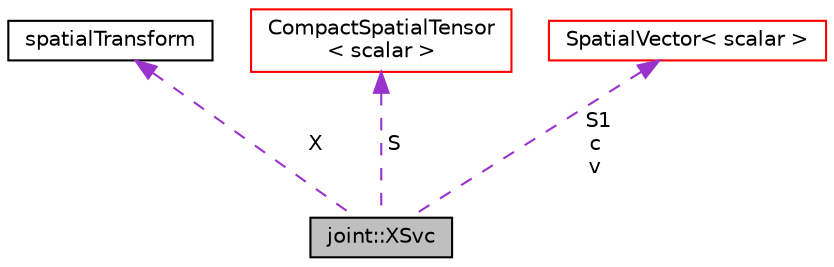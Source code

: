 digraph "joint::XSvc"
{
  bgcolor="transparent";
  edge [fontname="Helvetica",fontsize="10",labelfontname="Helvetica",labelfontsize="10"];
  node [fontname="Helvetica",fontsize="10",shape=record];
  Node1 [label="joint::XSvc",height=0.2,width=0.4,color="black", fillcolor="grey75", style="filled", fontcolor="black"];
  Node2 -> Node1 [dir="back",color="darkorchid3",fontsize="10",style="dashed",label=" X" ,fontname="Helvetica"];
  Node2 [label="spatialTransform",height=0.2,width=0.4,color="black",URL="$a02459.html",tooltip="Compact representation of the Plücker spatial transformation tensor in terms of the rotation tensor E..."];
  Node3 -> Node1 [dir="back",color="darkorchid3",fontsize="10",style="dashed",label=" S" ,fontname="Helvetica"];
  Node3 [label="CompactSpatialTensor\l\< scalar \>",height=0.2,width=0.4,color="red",URL="$a00325.html"];
  Node4 -> Node1 [dir="back",color="darkorchid3",fontsize="10",style="dashed",label=" S1\nc\nv" ,fontname="Helvetica"];
  Node4 [label="SpatialVector\< scalar \>",height=0.2,width=0.4,color="red",URL="$a02460.html"];
}
